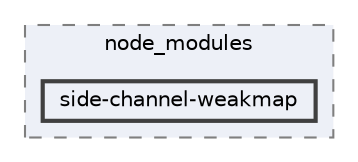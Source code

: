 digraph "C:/Users/arisc/OneDrive/Documents/GitHub/FINAL/EcoEats-Project/node_modules/side-channel-weakmap"
{
 // LATEX_PDF_SIZE
  bgcolor="transparent";
  edge [fontname=Helvetica,fontsize=10,labelfontname=Helvetica,labelfontsize=10];
  node [fontname=Helvetica,fontsize=10,shape=box,height=0.2,width=0.4];
  compound=true
  subgraph clusterdir_5091f2b68170d33f954320199e2fed0a {
    graph [ bgcolor="#edf0f7", pencolor="grey50", label="node_modules", fontname=Helvetica,fontsize=10 style="filled,dashed", URL="dir_5091f2b68170d33f954320199e2fed0a.html",tooltip=""]
  dir_343a01602b7413abe25722f69d94b2aa [label="side-channel-weakmap", fillcolor="#edf0f7", color="grey25", style="filled,bold", URL="dir_343a01602b7413abe25722f69d94b2aa.html",tooltip=""];
  }
}
